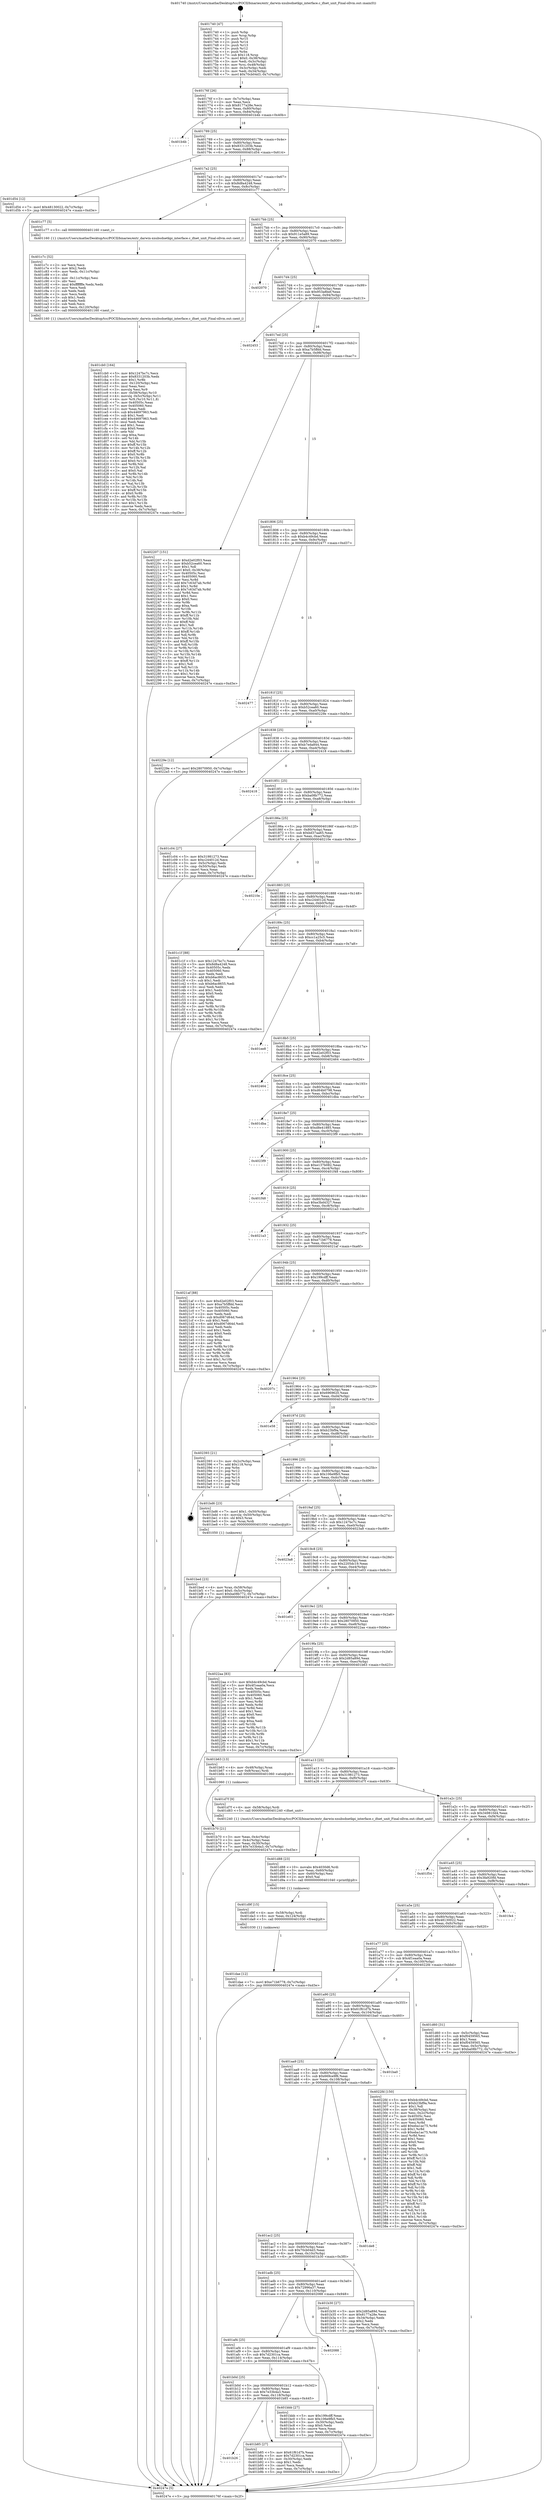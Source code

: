 digraph "0x401740" {
  label = "0x401740 (/mnt/c/Users/mathe/Desktop/tcc/POCII/binaries/extr_darwin-xnubsdnetkpi_interface.c_ifnet_unit_Final-ollvm.out::main(0))"
  labelloc = "t"
  node[shape=record]

  Entry [label="",width=0.3,height=0.3,shape=circle,fillcolor=black,style=filled]
  "0x40176f" [label="{
     0x40176f [26]\l
     | [instrs]\l
     &nbsp;&nbsp;0x40176f \<+3\>: mov -0x7c(%rbp),%eax\l
     &nbsp;&nbsp;0x401772 \<+2\>: mov %eax,%ecx\l
     &nbsp;&nbsp;0x401774 \<+6\>: sub $0x8177a28e,%ecx\l
     &nbsp;&nbsp;0x40177a \<+3\>: mov %eax,-0x80(%rbp)\l
     &nbsp;&nbsp;0x40177d \<+6\>: mov %ecx,-0x84(%rbp)\l
     &nbsp;&nbsp;0x401783 \<+6\>: je 0000000000401b4b \<main+0x40b\>\l
  }"]
  "0x401b4b" [label="{
     0x401b4b\l
  }", style=dashed]
  "0x401789" [label="{
     0x401789 [25]\l
     | [instrs]\l
     &nbsp;&nbsp;0x401789 \<+5\>: jmp 000000000040178e \<main+0x4e\>\l
     &nbsp;&nbsp;0x40178e \<+3\>: mov -0x80(%rbp),%eax\l
     &nbsp;&nbsp;0x401791 \<+5\>: sub $0x8331203b,%eax\l
     &nbsp;&nbsp;0x401796 \<+6\>: mov %eax,-0x88(%rbp)\l
     &nbsp;&nbsp;0x40179c \<+6\>: je 0000000000401d54 \<main+0x614\>\l
  }"]
  Exit [label="",width=0.3,height=0.3,shape=circle,fillcolor=black,style=filled,peripheries=2]
  "0x401d54" [label="{
     0x401d54 [12]\l
     | [instrs]\l
     &nbsp;&nbsp;0x401d54 \<+7\>: movl $0x48130022,-0x7c(%rbp)\l
     &nbsp;&nbsp;0x401d5b \<+5\>: jmp 000000000040247e \<main+0xd3e\>\l
  }"]
  "0x4017a2" [label="{
     0x4017a2 [25]\l
     | [instrs]\l
     &nbsp;&nbsp;0x4017a2 \<+5\>: jmp 00000000004017a7 \<main+0x67\>\l
     &nbsp;&nbsp;0x4017a7 \<+3\>: mov -0x80(%rbp),%eax\l
     &nbsp;&nbsp;0x4017aa \<+5\>: sub $0x8d8a4248,%eax\l
     &nbsp;&nbsp;0x4017af \<+6\>: mov %eax,-0x8c(%rbp)\l
     &nbsp;&nbsp;0x4017b5 \<+6\>: je 0000000000401c77 \<main+0x537\>\l
  }"]
  "0x401dae" [label="{
     0x401dae [12]\l
     | [instrs]\l
     &nbsp;&nbsp;0x401dae \<+7\>: movl $0xe71b6778,-0x7c(%rbp)\l
     &nbsp;&nbsp;0x401db5 \<+5\>: jmp 000000000040247e \<main+0xd3e\>\l
  }"]
  "0x401c77" [label="{
     0x401c77 [5]\l
     | [instrs]\l
     &nbsp;&nbsp;0x401c77 \<+5\>: call 0000000000401160 \<next_i\>\l
     | [calls]\l
     &nbsp;&nbsp;0x401160 \{1\} (/mnt/c/Users/mathe/Desktop/tcc/POCII/binaries/extr_darwin-xnubsdnetkpi_interface.c_ifnet_unit_Final-ollvm.out::next_i)\l
  }"]
  "0x4017bb" [label="{
     0x4017bb [25]\l
     | [instrs]\l
     &nbsp;&nbsp;0x4017bb \<+5\>: jmp 00000000004017c0 \<main+0x80\>\l
     &nbsp;&nbsp;0x4017c0 \<+3\>: mov -0x80(%rbp),%eax\l
     &nbsp;&nbsp;0x4017c3 \<+5\>: sub $0x911e5a89,%eax\l
     &nbsp;&nbsp;0x4017c8 \<+6\>: mov %eax,-0x90(%rbp)\l
     &nbsp;&nbsp;0x4017ce \<+6\>: je 0000000000402070 \<main+0x930\>\l
  }"]
  "0x401d9f" [label="{
     0x401d9f [15]\l
     | [instrs]\l
     &nbsp;&nbsp;0x401d9f \<+4\>: mov -0x58(%rbp),%rdi\l
     &nbsp;&nbsp;0x401da3 \<+6\>: mov %eax,-0x124(%rbp)\l
     &nbsp;&nbsp;0x401da9 \<+5\>: call 0000000000401030 \<free@plt\>\l
     | [calls]\l
     &nbsp;&nbsp;0x401030 \{1\} (unknown)\l
  }"]
  "0x402070" [label="{
     0x402070\l
  }", style=dashed]
  "0x4017d4" [label="{
     0x4017d4 [25]\l
     | [instrs]\l
     &nbsp;&nbsp;0x4017d4 \<+5\>: jmp 00000000004017d9 \<main+0x99\>\l
     &nbsp;&nbsp;0x4017d9 \<+3\>: mov -0x80(%rbp),%eax\l
     &nbsp;&nbsp;0x4017dc \<+5\>: sub $0x953a8bef,%eax\l
     &nbsp;&nbsp;0x4017e1 \<+6\>: mov %eax,-0x94(%rbp)\l
     &nbsp;&nbsp;0x4017e7 \<+6\>: je 0000000000402453 \<main+0xd13\>\l
  }"]
  "0x401d88" [label="{
     0x401d88 [23]\l
     | [instrs]\l
     &nbsp;&nbsp;0x401d88 \<+10\>: movabs $0x4030d6,%rdi\l
     &nbsp;&nbsp;0x401d92 \<+3\>: mov %eax,-0x60(%rbp)\l
     &nbsp;&nbsp;0x401d95 \<+3\>: mov -0x60(%rbp),%esi\l
     &nbsp;&nbsp;0x401d98 \<+2\>: mov $0x0,%al\l
     &nbsp;&nbsp;0x401d9a \<+5\>: call 0000000000401040 \<printf@plt\>\l
     | [calls]\l
     &nbsp;&nbsp;0x401040 \{1\} (unknown)\l
  }"]
  "0x402453" [label="{
     0x402453\l
  }", style=dashed]
  "0x4017ed" [label="{
     0x4017ed [25]\l
     | [instrs]\l
     &nbsp;&nbsp;0x4017ed \<+5\>: jmp 00000000004017f2 \<main+0xb2\>\l
     &nbsp;&nbsp;0x4017f2 \<+3\>: mov -0x80(%rbp),%eax\l
     &nbsp;&nbsp;0x4017f5 \<+5\>: sub $0xa7b5ffdd,%eax\l
     &nbsp;&nbsp;0x4017fa \<+6\>: mov %eax,-0x98(%rbp)\l
     &nbsp;&nbsp;0x401800 \<+6\>: je 0000000000402207 \<main+0xac7\>\l
  }"]
  "0x401cb0" [label="{
     0x401cb0 [164]\l
     | [instrs]\l
     &nbsp;&nbsp;0x401cb0 \<+5\>: mov $0x1247bc7c,%ecx\l
     &nbsp;&nbsp;0x401cb5 \<+5\>: mov $0x8331203b,%edx\l
     &nbsp;&nbsp;0x401cba \<+3\>: mov $0x1,%r8b\l
     &nbsp;&nbsp;0x401cbd \<+6\>: mov -0x120(%rbp),%esi\l
     &nbsp;&nbsp;0x401cc3 \<+3\>: imul %eax,%esi\l
     &nbsp;&nbsp;0x401cc6 \<+3\>: movslq %esi,%r9\l
     &nbsp;&nbsp;0x401cc9 \<+4\>: mov -0x58(%rbp),%r10\l
     &nbsp;&nbsp;0x401ccd \<+4\>: movslq -0x5c(%rbp),%r11\l
     &nbsp;&nbsp;0x401cd1 \<+4\>: mov %r9,(%r10,%r11,8)\l
     &nbsp;&nbsp;0x401cd5 \<+7\>: mov 0x40505c,%eax\l
     &nbsp;&nbsp;0x401cdc \<+7\>: mov 0x405060,%esi\l
     &nbsp;&nbsp;0x401ce3 \<+2\>: mov %eax,%edi\l
     &nbsp;&nbsp;0x401ce5 \<+6\>: sub $0x44697963,%edi\l
     &nbsp;&nbsp;0x401ceb \<+3\>: sub $0x1,%edi\l
     &nbsp;&nbsp;0x401cee \<+6\>: add $0x44697963,%edi\l
     &nbsp;&nbsp;0x401cf4 \<+3\>: imul %edi,%eax\l
     &nbsp;&nbsp;0x401cf7 \<+3\>: and $0x1,%eax\l
     &nbsp;&nbsp;0x401cfa \<+3\>: cmp $0x0,%eax\l
     &nbsp;&nbsp;0x401cfd \<+3\>: sete %bl\l
     &nbsp;&nbsp;0x401d00 \<+3\>: cmp $0xa,%esi\l
     &nbsp;&nbsp;0x401d03 \<+4\>: setl %r14b\l
     &nbsp;&nbsp;0x401d07 \<+3\>: mov %bl,%r15b\l
     &nbsp;&nbsp;0x401d0a \<+4\>: xor $0xff,%r15b\l
     &nbsp;&nbsp;0x401d0e \<+3\>: mov %r14b,%r12b\l
     &nbsp;&nbsp;0x401d11 \<+4\>: xor $0xff,%r12b\l
     &nbsp;&nbsp;0x401d15 \<+4\>: xor $0x0,%r8b\l
     &nbsp;&nbsp;0x401d19 \<+3\>: mov %r15b,%r13b\l
     &nbsp;&nbsp;0x401d1c \<+4\>: and $0x0,%r13b\l
     &nbsp;&nbsp;0x401d20 \<+3\>: and %r8b,%bl\l
     &nbsp;&nbsp;0x401d23 \<+3\>: mov %r12b,%al\l
     &nbsp;&nbsp;0x401d26 \<+2\>: and $0x0,%al\l
     &nbsp;&nbsp;0x401d28 \<+3\>: and %r8b,%r14b\l
     &nbsp;&nbsp;0x401d2b \<+3\>: or %bl,%r13b\l
     &nbsp;&nbsp;0x401d2e \<+3\>: or %r14b,%al\l
     &nbsp;&nbsp;0x401d31 \<+3\>: xor %al,%r13b\l
     &nbsp;&nbsp;0x401d34 \<+3\>: or %r12b,%r15b\l
     &nbsp;&nbsp;0x401d37 \<+4\>: xor $0xff,%r15b\l
     &nbsp;&nbsp;0x401d3b \<+4\>: or $0x0,%r8b\l
     &nbsp;&nbsp;0x401d3f \<+3\>: and %r8b,%r15b\l
     &nbsp;&nbsp;0x401d42 \<+3\>: or %r15b,%r13b\l
     &nbsp;&nbsp;0x401d45 \<+4\>: test $0x1,%r13b\l
     &nbsp;&nbsp;0x401d49 \<+3\>: cmovne %edx,%ecx\l
     &nbsp;&nbsp;0x401d4c \<+3\>: mov %ecx,-0x7c(%rbp)\l
     &nbsp;&nbsp;0x401d4f \<+5\>: jmp 000000000040247e \<main+0xd3e\>\l
  }"]
  "0x402207" [label="{
     0x402207 [151]\l
     | [instrs]\l
     &nbsp;&nbsp;0x402207 \<+5\>: mov $0xd2e02f03,%eax\l
     &nbsp;&nbsp;0x40220c \<+5\>: mov $0xb52cea60,%ecx\l
     &nbsp;&nbsp;0x402211 \<+2\>: mov $0x1,%dl\l
     &nbsp;&nbsp;0x402213 \<+7\>: movl $0x0,-0x38(%rbp)\l
     &nbsp;&nbsp;0x40221a \<+7\>: mov 0x40505c,%esi\l
     &nbsp;&nbsp;0x402221 \<+7\>: mov 0x405060,%edi\l
     &nbsp;&nbsp;0x402228 \<+3\>: mov %esi,%r8d\l
     &nbsp;&nbsp;0x40222b \<+7\>: add $0x7c63d7ab,%r8d\l
     &nbsp;&nbsp;0x402232 \<+4\>: sub $0x1,%r8d\l
     &nbsp;&nbsp;0x402236 \<+7\>: sub $0x7c63d7ab,%r8d\l
     &nbsp;&nbsp;0x40223d \<+4\>: imul %r8d,%esi\l
     &nbsp;&nbsp;0x402241 \<+3\>: and $0x1,%esi\l
     &nbsp;&nbsp;0x402244 \<+3\>: cmp $0x0,%esi\l
     &nbsp;&nbsp;0x402247 \<+4\>: sete %r9b\l
     &nbsp;&nbsp;0x40224b \<+3\>: cmp $0xa,%edi\l
     &nbsp;&nbsp;0x40224e \<+4\>: setl %r10b\l
     &nbsp;&nbsp;0x402252 \<+3\>: mov %r9b,%r11b\l
     &nbsp;&nbsp;0x402255 \<+4\>: xor $0xff,%r11b\l
     &nbsp;&nbsp;0x402259 \<+3\>: mov %r10b,%bl\l
     &nbsp;&nbsp;0x40225c \<+3\>: xor $0xff,%bl\l
     &nbsp;&nbsp;0x40225f \<+3\>: xor $0x1,%dl\l
     &nbsp;&nbsp;0x402262 \<+3\>: mov %r11b,%r14b\l
     &nbsp;&nbsp;0x402265 \<+4\>: and $0xff,%r14b\l
     &nbsp;&nbsp;0x402269 \<+3\>: and %dl,%r9b\l
     &nbsp;&nbsp;0x40226c \<+3\>: mov %bl,%r15b\l
     &nbsp;&nbsp;0x40226f \<+4\>: and $0xff,%r15b\l
     &nbsp;&nbsp;0x402273 \<+3\>: and %dl,%r10b\l
     &nbsp;&nbsp;0x402276 \<+3\>: or %r9b,%r14b\l
     &nbsp;&nbsp;0x402279 \<+3\>: or %r10b,%r15b\l
     &nbsp;&nbsp;0x40227c \<+3\>: xor %r15b,%r14b\l
     &nbsp;&nbsp;0x40227f \<+3\>: or %bl,%r11b\l
     &nbsp;&nbsp;0x402282 \<+4\>: xor $0xff,%r11b\l
     &nbsp;&nbsp;0x402286 \<+3\>: or $0x1,%dl\l
     &nbsp;&nbsp;0x402289 \<+3\>: and %dl,%r11b\l
     &nbsp;&nbsp;0x40228c \<+3\>: or %r11b,%r14b\l
     &nbsp;&nbsp;0x40228f \<+4\>: test $0x1,%r14b\l
     &nbsp;&nbsp;0x402293 \<+3\>: cmovne %ecx,%eax\l
     &nbsp;&nbsp;0x402296 \<+3\>: mov %eax,-0x7c(%rbp)\l
     &nbsp;&nbsp;0x402299 \<+5\>: jmp 000000000040247e \<main+0xd3e\>\l
  }"]
  "0x401806" [label="{
     0x401806 [25]\l
     | [instrs]\l
     &nbsp;&nbsp;0x401806 \<+5\>: jmp 000000000040180b \<main+0xcb\>\l
     &nbsp;&nbsp;0x40180b \<+3\>: mov -0x80(%rbp),%eax\l
     &nbsp;&nbsp;0x40180e \<+5\>: sub $0xb4c49cbd,%eax\l
     &nbsp;&nbsp;0x401813 \<+6\>: mov %eax,-0x9c(%rbp)\l
     &nbsp;&nbsp;0x401819 \<+6\>: je 0000000000402477 \<main+0xd37\>\l
  }"]
  "0x401c7c" [label="{
     0x401c7c [52]\l
     | [instrs]\l
     &nbsp;&nbsp;0x401c7c \<+2\>: xor %ecx,%ecx\l
     &nbsp;&nbsp;0x401c7e \<+5\>: mov $0x2,%edx\l
     &nbsp;&nbsp;0x401c83 \<+6\>: mov %edx,-0x11c(%rbp)\l
     &nbsp;&nbsp;0x401c89 \<+1\>: cltd\l
     &nbsp;&nbsp;0x401c8a \<+6\>: mov -0x11c(%rbp),%esi\l
     &nbsp;&nbsp;0x401c90 \<+2\>: idiv %esi\l
     &nbsp;&nbsp;0x401c92 \<+6\>: imul $0xfffffffe,%edx,%edx\l
     &nbsp;&nbsp;0x401c98 \<+2\>: mov %ecx,%edi\l
     &nbsp;&nbsp;0x401c9a \<+2\>: sub %edx,%edi\l
     &nbsp;&nbsp;0x401c9c \<+2\>: mov %ecx,%edx\l
     &nbsp;&nbsp;0x401c9e \<+3\>: sub $0x1,%edx\l
     &nbsp;&nbsp;0x401ca1 \<+2\>: add %edx,%edi\l
     &nbsp;&nbsp;0x401ca3 \<+2\>: sub %edi,%ecx\l
     &nbsp;&nbsp;0x401ca5 \<+6\>: mov %ecx,-0x120(%rbp)\l
     &nbsp;&nbsp;0x401cab \<+5\>: call 0000000000401160 \<next_i\>\l
     | [calls]\l
     &nbsp;&nbsp;0x401160 \{1\} (/mnt/c/Users/mathe/Desktop/tcc/POCII/binaries/extr_darwin-xnubsdnetkpi_interface.c_ifnet_unit_Final-ollvm.out::next_i)\l
  }"]
  "0x402477" [label="{
     0x402477\l
  }", style=dashed]
  "0x40181f" [label="{
     0x40181f [25]\l
     | [instrs]\l
     &nbsp;&nbsp;0x40181f \<+5\>: jmp 0000000000401824 \<main+0xe4\>\l
     &nbsp;&nbsp;0x401824 \<+3\>: mov -0x80(%rbp),%eax\l
     &nbsp;&nbsp;0x401827 \<+5\>: sub $0xb52cea60,%eax\l
     &nbsp;&nbsp;0x40182c \<+6\>: mov %eax,-0xa0(%rbp)\l
     &nbsp;&nbsp;0x401832 \<+6\>: je 000000000040229e \<main+0xb5e\>\l
  }"]
  "0x401bed" [label="{
     0x401bed [23]\l
     | [instrs]\l
     &nbsp;&nbsp;0x401bed \<+4\>: mov %rax,-0x58(%rbp)\l
     &nbsp;&nbsp;0x401bf1 \<+7\>: movl $0x0,-0x5c(%rbp)\l
     &nbsp;&nbsp;0x401bf8 \<+7\>: movl $0xba08b772,-0x7c(%rbp)\l
     &nbsp;&nbsp;0x401bff \<+5\>: jmp 000000000040247e \<main+0xd3e\>\l
  }"]
  "0x40229e" [label="{
     0x40229e [12]\l
     | [instrs]\l
     &nbsp;&nbsp;0x40229e \<+7\>: movl $0x28070950,-0x7c(%rbp)\l
     &nbsp;&nbsp;0x4022a5 \<+5\>: jmp 000000000040247e \<main+0xd3e\>\l
  }"]
  "0x401838" [label="{
     0x401838 [25]\l
     | [instrs]\l
     &nbsp;&nbsp;0x401838 \<+5\>: jmp 000000000040183d \<main+0xfd\>\l
     &nbsp;&nbsp;0x40183d \<+3\>: mov -0x80(%rbp),%eax\l
     &nbsp;&nbsp;0x401840 \<+5\>: sub $0xb7eda844,%eax\l
     &nbsp;&nbsp;0x401845 \<+6\>: mov %eax,-0xa4(%rbp)\l
     &nbsp;&nbsp;0x40184b \<+6\>: je 0000000000402418 \<main+0xcd8\>\l
  }"]
  "0x401b26" [label="{
     0x401b26\l
  }", style=dashed]
  "0x402418" [label="{
     0x402418\l
  }", style=dashed]
  "0x401851" [label="{
     0x401851 [25]\l
     | [instrs]\l
     &nbsp;&nbsp;0x401851 \<+5\>: jmp 0000000000401856 \<main+0x116\>\l
     &nbsp;&nbsp;0x401856 \<+3\>: mov -0x80(%rbp),%eax\l
     &nbsp;&nbsp;0x401859 \<+5\>: sub $0xba08b772,%eax\l
     &nbsp;&nbsp;0x40185e \<+6\>: mov %eax,-0xa8(%rbp)\l
     &nbsp;&nbsp;0x401864 \<+6\>: je 0000000000401c04 \<main+0x4c4\>\l
  }"]
  "0x401b85" [label="{
     0x401b85 [27]\l
     | [instrs]\l
     &nbsp;&nbsp;0x401b85 \<+5\>: mov $0x61f61d7b,%eax\l
     &nbsp;&nbsp;0x401b8a \<+5\>: mov $0x7d2301ca,%ecx\l
     &nbsp;&nbsp;0x401b8f \<+3\>: mov -0x30(%rbp),%edx\l
     &nbsp;&nbsp;0x401b92 \<+3\>: cmp $0x1,%edx\l
     &nbsp;&nbsp;0x401b95 \<+3\>: cmovl %ecx,%eax\l
     &nbsp;&nbsp;0x401b98 \<+3\>: mov %eax,-0x7c(%rbp)\l
     &nbsp;&nbsp;0x401b9b \<+5\>: jmp 000000000040247e \<main+0xd3e\>\l
  }"]
  "0x401c04" [label="{
     0x401c04 [27]\l
     | [instrs]\l
     &nbsp;&nbsp;0x401c04 \<+5\>: mov $0x31981273,%eax\l
     &nbsp;&nbsp;0x401c09 \<+5\>: mov $0xc244012d,%ecx\l
     &nbsp;&nbsp;0x401c0e \<+3\>: mov -0x5c(%rbp),%edx\l
     &nbsp;&nbsp;0x401c11 \<+3\>: cmp -0x50(%rbp),%edx\l
     &nbsp;&nbsp;0x401c14 \<+3\>: cmovl %ecx,%eax\l
     &nbsp;&nbsp;0x401c17 \<+3\>: mov %eax,-0x7c(%rbp)\l
     &nbsp;&nbsp;0x401c1a \<+5\>: jmp 000000000040247e \<main+0xd3e\>\l
  }"]
  "0x40186a" [label="{
     0x40186a [25]\l
     | [instrs]\l
     &nbsp;&nbsp;0x40186a \<+5\>: jmp 000000000040186f \<main+0x12f\>\l
     &nbsp;&nbsp;0x40186f \<+3\>: mov -0x80(%rbp),%eax\l
     &nbsp;&nbsp;0x401872 \<+5\>: sub $0xbd37aa65,%eax\l
     &nbsp;&nbsp;0x401877 \<+6\>: mov %eax,-0xac(%rbp)\l
     &nbsp;&nbsp;0x40187d \<+6\>: je 000000000040210e \<main+0x9ce\>\l
  }"]
  "0x401b0d" [label="{
     0x401b0d [25]\l
     | [instrs]\l
     &nbsp;&nbsp;0x401b0d \<+5\>: jmp 0000000000401b12 \<main+0x3d2\>\l
     &nbsp;&nbsp;0x401b12 \<+3\>: mov -0x80(%rbp),%eax\l
     &nbsp;&nbsp;0x401b15 \<+5\>: sub $0x7e33b4a3,%eax\l
     &nbsp;&nbsp;0x401b1a \<+6\>: mov %eax,-0x118(%rbp)\l
     &nbsp;&nbsp;0x401b20 \<+6\>: je 0000000000401b85 \<main+0x445\>\l
  }"]
  "0x40210e" [label="{
     0x40210e\l
  }", style=dashed]
  "0x401883" [label="{
     0x401883 [25]\l
     | [instrs]\l
     &nbsp;&nbsp;0x401883 \<+5\>: jmp 0000000000401888 \<main+0x148\>\l
     &nbsp;&nbsp;0x401888 \<+3\>: mov -0x80(%rbp),%eax\l
     &nbsp;&nbsp;0x40188b \<+5\>: sub $0xc244012d,%eax\l
     &nbsp;&nbsp;0x401890 \<+6\>: mov %eax,-0xb0(%rbp)\l
     &nbsp;&nbsp;0x401896 \<+6\>: je 0000000000401c1f \<main+0x4df\>\l
  }"]
  "0x401bbb" [label="{
     0x401bbb [27]\l
     | [instrs]\l
     &nbsp;&nbsp;0x401bbb \<+5\>: mov $0x199cdff,%eax\l
     &nbsp;&nbsp;0x401bc0 \<+5\>: mov $0x106e9fb5,%ecx\l
     &nbsp;&nbsp;0x401bc5 \<+3\>: mov -0x30(%rbp),%edx\l
     &nbsp;&nbsp;0x401bc8 \<+3\>: cmp $0x0,%edx\l
     &nbsp;&nbsp;0x401bcb \<+3\>: cmove %ecx,%eax\l
     &nbsp;&nbsp;0x401bce \<+3\>: mov %eax,-0x7c(%rbp)\l
     &nbsp;&nbsp;0x401bd1 \<+5\>: jmp 000000000040247e \<main+0xd3e\>\l
  }"]
  "0x401c1f" [label="{
     0x401c1f [88]\l
     | [instrs]\l
     &nbsp;&nbsp;0x401c1f \<+5\>: mov $0x1247bc7c,%eax\l
     &nbsp;&nbsp;0x401c24 \<+5\>: mov $0x8d8a4248,%ecx\l
     &nbsp;&nbsp;0x401c29 \<+7\>: mov 0x40505c,%edx\l
     &nbsp;&nbsp;0x401c30 \<+7\>: mov 0x405060,%esi\l
     &nbsp;&nbsp;0x401c37 \<+2\>: mov %edx,%edi\l
     &nbsp;&nbsp;0x401c39 \<+6\>: add $0xb6ac8655,%edi\l
     &nbsp;&nbsp;0x401c3f \<+3\>: sub $0x1,%edi\l
     &nbsp;&nbsp;0x401c42 \<+6\>: sub $0xb6ac8655,%edi\l
     &nbsp;&nbsp;0x401c48 \<+3\>: imul %edi,%edx\l
     &nbsp;&nbsp;0x401c4b \<+3\>: and $0x1,%edx\l
     &nbsp;&nbsp;0x401c4e \<+3\>: cmp $0x0,%edx\l
     &nbsp;&nbsp;0x401c51 \<+4\>: sete %r8b\l
     &nbsp;&nbsp;0x401c55 \<+3\>: cmp $0xa,%esi\l
     &nbsp;&nbsp;0x401c58 \<+4\>: setl %r9b\l
     &nbsp;&nbsp;0x401c5c \<+3\>: mov %r8b,%r10b\l
     &nbsp;&nbsp;0x401c5f \<+3\>: and %r9b,%r10b\l
     &nbsp;&nbsp;0x401c62 \<+3\>: xor %r9b,%r8b\l
     &nbsp;&nbsp;0x401c65 \<+3\>: or %r8b,%r10b\l
     &nbsp;&nbsp;0x401c68 \<+4\>: test $0x1,%r10b\l
     &nbsp;&nbsp;0x401c6c \<+3\>: cmovne %ecx,%eax\l
     &nbsp;&nbsp;0x401c6f \<+3\>: mov %eax,-0x7c(%rbp)\l
     &nbsp;&nbsp;0x401c72 \<+5\>: jmp 000000000040247e \<main+0xd3e\>\l
  }"]
  "0x40189c" [label="{
     0x40189c [25]\l
     | [instrs]\l
     &nbsp;&nbsp;0x40189c \<+5\>: jmp 00000000004018a1 \<main+0x161\>\l
     &nbsp;&nbsp;0x4018a1 \<+3\>: mov -0x80(%rbp),%eax\l
     &nbsp;&nbsp;0x4018a4 \<+5\>: sub $0xcc1a25c5,%eax\l
     &nbsp;&nbsp;0x4018a9 \<+6\>: mov %eax,-0xb4(%rbp)\l
     &nbsp;&nbsp;0x4018af \<+6\>: je 0000000000401ee8 \<main+0x7a8\>\l
  }"]
  "0x401af4" [label="{
     0x401af4 [25]\l
     | [instrs]\l
     &nbsp;&nbsp;0x401af4 \<+5\>: jmp 0000000000401af9 \<main+0x3b9\>\l
     &nbsp;&nbsp;0x401af9 \<+3\>: mov -0x80(%rbp),%eax\l
     &nbsp;&nbsp;0x401afc \<+5\>: sub $0x7d2301ca,%eax\l
     &nbsp;&nbsp;0x401b01 \<+6\>: mov %eax,-0x114(%rbp)\l
     &nbsp;&nbsp;0x401b07 \<+6\>: je 0000000000401bbb \<main+0x47b\>\l
  }"]
  "0x401ee8" [label="{
     0x401ee8\l
  }", style=dashed]
  "0x4018b5" [label="{
     0x4018b5 [25]\l
     | [instrs]\l
     &nbsp;&nbsp;0x4018b5 \<+5\>: jmp 00000000004018ba \<main+0x17a\>\l
     &nbsp;&nbsp;0x4018ba \<+3\>: mov -0x80(%rbp),%eax\l
     &nbsp;&nbsp;0x4018bd \<+5\>: sub $0xd2e02f03,%eax\l
     &nbsp;&nbsp;0x4018c2 \<+6\>: mov %eax,-0xb8(%rbp)\l
     &nbsp;&nbsp;0x4018c8 \<+6\>: je 0000000000402464 \<main+0xd24\>\l
  }"]
  "0x402088" [label="{
     0x402088\l
  }", style=dashed]
  "0x402464" [label="{
     0x402464\l
  }", style=dashed]
  "0x4018ce" [label="{
     0x4018ce [25]\l
     | [instrs]\l
     &nbsp;&nbsp;0x4018ce \<+5\>: jmp 00000000004018d3 \<main+0x193\>\l
     &nbsp;&nbsp;0x4018d3 \<+3\>: mov -0x80(%rbp),%eax\l
     &nbsp;&nbsp;0x4018d6 \<+5\>: sub $0xd64b0798,%eax\l
     &nbsp;&nbsp;0x4018db \<+6\>: mov %eax,-0xbc(%rbp)\l
     &nbsp;&nbsp;0x4018e1 \<+6\>: je 0000000000401dba \<main+0x67a\>\l
  }"]
  "0x401b70" [label="{
     0x401b70 [21]\l
     | [instrs]\l
     &nbsp;&nbsp;0x401b70 \<+3\>: mov %eax,-0x4c(%rbp)\l
     &nbsp;&nbsp;0x401b73 \<+3\>: mov -0x4c(%rbp),%eax\l
     &nbsp;&nbsp;0x401b76 \<+3\>: mov %eax,-0x30(%rbp)\l
     &nbsp;&nbsp;0x401b79 \<+7\>: movl $0x7e33b4a3,-0x7c(%rbp)\l
     &nbsp;&nbsp;0x401b80 \<+5\>: jmp 000000000040247e \<main+0xd3e\>\l
  }"]
  "0x401dba" [label="{
     0x401dba\l
  }", style=dashed]
  "0x4018e7" [label="{
     0x4018e7 [25]\l
     | [instrs]\l
     &nbsp;&nbsp;0x4018e7 \<+5\>: jmp 00000000004018ec \<main+0x1ac\>\l
     &nbsp;&nbsp;0x4018ec \<+3\>: mov -0x80(%rbp),%eax\l
     &nbsp;&nbsp;0x4018ef \<+5\>: sub $0xd8e41885,%eax\l
     &nbsp;&nbsp;0x4018f4 \<+6\>: mov %eax,-0xc0(%rbp)\l
     &nbsp;&nbsp;0x4018fa \<+6\>: je 00000000004023f9 \<main+0xcb9\>\l
  }"]
  "0x401740" [label="{
     0x401740 [47]\l
     | [instrs]\l
     &nbsp;&nbsp;0x401740 \<+1\>: push %rbp\l
     &nbsp;&nbsp;0x401741 \<+3\>: mov %rsp,%rbp\l
     &nbsp;&nbsp;0x401744 \<+2\>: push %r15\l
     &nbsp;&nbsp;0x401746 \<+2\>: push %r14\l
     &nbsp;&nbsp;0x401748 \<+2\>: push %r13\l
     &nbsp;&nbsp;0x40174a \<+2\>: push %r12\l
     &nbsp;&nbsp;0x40174c \<+1\>: push %rbx\l
     &nbsp;&nbsp;0x40174d \<+7\>: sub $0x118,%rsp\l
     &nbsp;&nbsp;0x401754 \<+7\>: movl $0x0,-0x38(%rbp)\l
     &nbsp;&nbsp;0x40175b \<+3\>: mov %edi,-0x3c(%rbp)\l
     &nbsp;&nbsp;0x40175e \<+4\>: mov %rsi,-0x48(%rbp)\l
     &nbsp;&nbsp;0x401762 \<+3\>: mov -0x3c(%rbp),%edi\l
     &nbsp;&nbsp;0x401765 \<+3\>: mov %edi,-0x34(%rbp)\l
     &nbsp;&nbsp;0x401768 \<+7\>: movl $0x70cb04d3,-0x7c(%rbp)\l
  }"]
  "0x4023f9" [label="{
     0x4023f9\l
  }", style=dashed]
  "0x401900" [label="{
     0x401900 [25]\l
     | [instrs]\l
     &nbsp;&nbsp;0x401900 \<+5\>: jmp 0000000000401905 \<main+0x1c5\>\l
     &nbsp;&nbsp;0x401905 \<+3\>: mov -0x80(%rbp),%eax\l
     &nbsp;&nbsp;0x401908 \<+5\>: sub $0xe137b082,%eax\l
     &nbsp;&nbsp;0x40190d \<+6\>: mov %eax,-0xc4(%rbp)\l
     &nbsp;&nbsp;0x401913 \<+6\>: je 0000000000401f48 \<main+0x808\>\l
  }"]
  "0x40247e" [label="{
     0x40247e [5]\l
     | [instrs]\l
     &nbsp;&nbsp;0x40247e \<+5\>: jmp 000000000040176f \<main+0x2f\>\l
  }"]
  "0x401f48" [label="{
     0x401f48\l
  }", style=dashed]
  "0x401919" [label="{
     0x401919 [25]\l
     | [instrs]\l
     &nbsp;&nbsp;0x401919 \<+5\>: jmp 000000000040191e \<main+0x1de\>\l
     &nbsp;&nbsp;0x40191e \<+3\>: mov -0x80(%rbp),%eax\l
     &nbsp;&nbsp;0x401921 \<+5\>: sub $0xe3bd4327,%eax\l
     &nbsp;&nbsp;0x401926 \<+6\>: mov %eax,-0xc8(%rbp)\l
     &nbsp;&nbsp;0x40192c \<+6\>: je 00000000004021a3 \<main+0xa63\>\l
  }"]
  "0x401adb" [label="{
     0x401adb [25]\l
     | [instrs]\l
     &nbsp;&nbsp;0x401adb \<+5\>: jmp 0000000000401ae0 \<main+0x3a0\>\l
     &nbsp;&nbsp;0x401ae0 \<+3\>: mov -0x80(%rbp),%eax\l
     &nbsp;&nbsp;0x401ae3 \<+5\>: sub $0x72996a37,%eax\l
     &nbsp;&nbsp;0x401ae8 \<+6\>: mov %eax,-0x110(%rbp)\l
     &nbsp;&nbsp;0x401aee \<+6\>: je 0000000000402088 \<main+0x948\>\l
  }"]
  "0x4021a3" [label="{
     0x4021a3\l
  }", style=dashed]
  "0x401932" [label="{
     0x401932 [25]\l
     | [instrs]\l
     &nbsp;&nbsp;0x401932 \<+5\>: jmp 0000000000401937 \<main+0x1f7\>\l
     &nbsp;&nbsp;0x401937 \<+3\>: mov -0x80(%rbp),%eax\l
     &nbsp;&nbsp;0x40193a \<+5\>: sub $0xe71b6778,%eax\l
     &nbsp;&nbsp;0x40193f \<+6\>: mov %eax,-0xcc(%rbp)\l
     &nbsp;&nbsp;0x401945 \<+6\>: je 00000000004021af \<main+0xa6f\>\l
  }"]
  "0x401b30" [label="{
     0x401b30 [27]\l
     | [instrs]\l
     &nbsp;&nbsp;0x401b30 \<+5\>: mov $0x2d85a89d,%eax\l
     &nbsp;&nbsp;0x401b35 \<+5\>: mov $0x8177a28e,%ecx\l
     &nbsp;&nbsp;0x401b3a \<+3\>: mov -0x34(%rbp),%edx\l
     &nbsp;&nbsp;0x401b3d \<+3\>: cmp $0x2,%edx\l
     &nbsp;&nbsp;0x401b40 \<+3\>: cmovne %ecx,%eax\l
     &nbsp;&nbsp;0x401b43 \<+3\>: mov %eax,-0x7c(%rbp)\l
     &nbsp;&nbsp;0x401b46 \<+5\>: jmp 000000000040247e \<main+0xd3e\>\l
  }"]
  "0x4021af" [label="{
     0x4021af [88]\l
     | [instrs]\l
     &nbsp;&nbsp;0x4021af \<+5\>: mov $0xd2e02f03,%eax\l
     &nbsp;&nbsp;0x4021b4 \<+5\>: mov $0xa7b5ffdd,%ecx\l
     &nbsp;&nbsp;0x4021b9 \<+7\>: mov 0x40505c,%edx\l
     &nbsp;&nbsp;0x4021c0 \<+7\>: mov 0x405060,%esi\l
     &nbsp;&nbsp;0x4021c7 \<+2\>: mov %edx,%edi\l
     &nbsp;&nbsp;0x4021c9 \<+6\>: sub $0xd067d64d,%edi\l
     &nbsp;&nbsp;0x4021cf \<+3\>: sub $0x1,%edi\l
     &nbsp;&nbsp;0x4021d2 \<+6\>: add $0xd067d64d,%edi\l
     &nbsp;&nbsp;0x4021d8 \<+3\>: imul %edi,%edx\l
     &nbsp;&nbsp;0x4021db \<+3\>: and $0x1,%edx\l
     &nbsp;&nbsp;0x4021de \<+3\>: cmp $0x0,%edx\l
     &nbsp;&nbsp;0x4021e1 \<+4\>: sete %r8b\l
     &nbsp;&nbsp;0x4021e5 \<+3\>: cmp $0xa,%esi\l
     &nbsp;&nbsp;0x4021e8 \<+4\>: setl %r9b\l
     &nbsp;&nbsp;0x4021ec \<+3\>: mov %r8b,%r10b\l
     &nbsp;&nbsp;0x4021ef \<+3\>: and %r9b,%r10b\l
     &nbsp;&nbsp;0x4021f2 \<+3\>: xor %r9b,%r8b\l
     &nbsp;&nbsp;0x4021f5 \<+3\>: or %r8b,%r10b\l
     &nbsp;&nbsp;0x4021f8 \<+4\>: test $0x1,%r10b\l
     &nbsp;&nbsp;0x4021fc \<+3\>: cmovne %ecx,%eax\l
     &nbsp;&nbsp;0x4021ff \<+3\>: mov %eax,-0x7c(%rbp)\l
     &nbsp;&nbsp;0x402202 \<+5\>: jmp 000000000040247e \<main+0xd3e\>\l
  }"]
  "0x40194b" [label="{
     0x40194b [25]\l
     | [instrs]\l
     &nbsp;&nbsp;0x40194b \<+5\>: jmp 0000000000401950 \<main+0x210\>\l
     &nbsp;&nbsp;0x401950 \<+3\>: mov -0x80(%rbp),%eax\l
     &nbsp;&nbsp;0x401953 \<+5\>: sub $0x199cdff,%eax\l
     &nbsp;&nbsp;0x401958 \<+6\>: mov %eax,-0xd0(%rbp)\l
     &nbsp;&nbsp;0x40195e \<+6\>: je 000000000040207c \<main+0x93c\>\l
  }"]
  "0x401ac2" [label="{
     0x401ac2 [25]\l
     | [instrs]\l
     &nbsp;&nbsp;0x401ac2 \<+5\>: jmp 0000000000401ac7 \<main+0x387\>\l
     &nbsp;&nbsp;0x401ac7 \<+3\>: mov -0x80(%rbp),%eax\l
     &nbsp;&nbsp;0x401aca \<+5\>: sub $0x70cb04d3,%eax\l
     &nbsp;&nbsp;0x401acf \<+6\>: mov %eax,-0x10c(%rbp)\l
     &nbsp;&nbsp;0x401ad5 \<+6\>: je 0000000000401b30 \<main+0x3f0\>\l
  }"]
  "0x40207c" [label="{
     0x40207c\l
  }", style=dashed]
  "0x401964" [label="{
     0x401964 [25]\l
     | [instrs]\l
     &nbsp;&nbsp;0x401964 \<+5\>: jmp 0000000000401969 \<main+0x229\>\l
     &nbsp;&nbsp;0x401969 \<+3\>: mov -0x80(%rbp),%eax\l
     &nbsp;&nbsp;0x40196c \<+5\>: sub $0x6969620,%eax\l
     &nbsp;&nbsp;0x401971 \<+6\>: mov %eax,-0xd4(%rbp)\l
     &nbsp;&nbsp;0x401977 \<+6\>: je 0000000000401e58 \<main+0x718\>\l
  }"]
  "0x401de8" [label="{
     0x401de8\l
  }", style=dashed]
  "0x401e58" [label="{
     0x401e58\l
  }", style=dashed]
  "0x40197d" [label="{
     0x40197d [25]\l
     | [instrs]\l
     &nbsp;&nbsp;0x40197d \<+5\>: jmp 0000000000401982 \<main+0x242\>\l
     &nbsp;&nbsp;0x401982 \<+3\>: mov -0x80(%rbp),%eax\l
     &nbsp;&nbsp;0x401985 \<+5\>: sub $0xb23bf9a,%eax\l
     &nbsp;&nbsp;0x40198a \<+6\>: mov %eax,-0xd8(%rbp)\l
     &nbsp;&nbsp;0x401990 \<+6\>: je 0000000000402393 \<main+0xc53\>\l
  }"]
  "0x401aa9" [label="{
     0x401aa9 [25]\l
     | [instrs]\l
     &nbsp;&nbsp;0x401aa9 \<+5\>: jmp 0000000000401aae \<main+0x36e\>\l
     &nbsp;&nbsp;0x401aae \<+3\>: mov -0x80(%rbp),%eax\l
     &nbsp;&nbsp;0x401ab1 \<+5\>: sub $0x669ce9f6,%eax\l
     &nbsp;&nbsp;0x401ab6 \<+6\>: mov %eax,-0x108(%rbp)\l
     &nbsp;&nbsp;0x401abc \<+6\>: je 0000000000401de8 \<main+0x6a8\>\l
  }"]
  "0x402393" [label="{
     0x402393 [21]\l
     | [instrs]\l
     &nbsp;&nbsp;0x402393 \<+3\>: mov -0x2c(%rbp),%eax\l
     &nbsp;&nbsp;0x402396 \<+7\>: add $0x118,%rsp\l
     &nbsp;&nbsp;0x40239d \<+1\>: pop %rbx\l
     &nbsp;&nbsp;0x40239e \<+2\>: pop %r12\l
     &nbsp;&nbsp;0x4023a0 \<+2\>: pop %r13\l
     &nbsp;&nbsp;0x4023a2 \<+2\>: pop %r14\l
     &nbsp;&nbsp;0x4023a4 \<+2\>: pop %r15\l
     &nbsp;&nbsp;0x4023a6 \<+1\>: pop %rbp\l
     &nbsp;&nbsp;0x4023a7 \<+1\>: ret\l
  }"]
  "0x401996" [label="{
     0x401996 [25]\l
     | [instrs]\l
     &nbsp;&nbsp;0x401996 \<+5\>: jmp 000000000040199b \<main+0x25b\>\l
     &nbsp;&nbsp;0x40199b \<+3\>: mov -0x80(%rbp),%eax\l
     &nbsp;&nbsp;0x40199e \<+5\>: sub $0x106e9fb5,%eax\l
     &nbsp;&nbsp;0x4019a3 \<+6\>: mov %eax,-0xdc(%rbp)\l
     &nbsp;&nbsp;0x4019a9 \<+6\>: je 0000000000401bd6 \<main+0x496\>\l
  }"]
  "0x401ba0" [label="{
     0x401ba0\l
  }", style=dashed]
  "0x401bd6" [label="{
     0x401bd6 [23]\l
     | [instrs]\l
     &nbsp;&nbsp;0x401bd6 \<+7\>: movl $0x1,-0x50(%rbp)\l
     &nbsp;&nbsp;0x401bdd \<+4\>: movslq -0x50(%rbp),%rax\l
     &nbsp;&nbsp;0x401be1 \<+4\>: shl $0x3,%rax\l
     &nbsp;&nbsp;0x401be5 \<+3\>: mov %rax,%rdi\l
     &nbsp;&nbsp;0x401be8 \<+5\>: call 0000000000401050 \<malloc@plt\>\l
     | [calls]\l
     &nbsp;&nbsp;0x401050 \{1\} (unknown)\l
  }"]
  "0x4019af" [label="{
     0x4019af [25]\l
     | [instrs]\l
     &nbsp;&nbsp;0x4019af \<+5\>: jmp 00000000004019b4 \<main+0x274\>\l
     &nbsp;&nbsp;0x4019b4 \<+3\>: mov -0x80(%rbp),%eax\l
     &nbsp;&nbsp;0x4019b7 \<+5\>: sub $0x1247bc7c,%eax\l
     &nbsp;&nbsp;0x4019bc \<+6\>: mov %eax,-0xe0(%rbp)\l
     &nbsp;&nbsp;0x4019c2 \<+6\>: je 00000000004023a8 \<main+0xc68\>\l
  }"]
  "0x401a90" [label="{
     0x401a90 [25]\l
     | [instrs]\l
     &nbsp;&nbsp;0x401a90 \<+5\>: jmp 0000000000401a95 \<main+0x355\>\l
     &nbsp;&nbsp;0x401a95 \<+3\>: mov -0x80(%rbp),%eax\l
     &nbsp;&nbsp;0x401a98 \<+5\>: sub $0x61f61d7b,%eax\l
     &nbsp;&nbsp;0x401a9d \<+6\>: mov %eax,-0x104(%rbp)\l
     &nbsp;&nbsp;0x401aa3 \<+6\>: je 0000000000401ba0 \<main+0x460\>\l
  }"]
  "0x4023a8" [label="{
     0x4023a8\l
  }", style=dashed]
  "0x4019c8" [label="{
     0x4019c8 [25]\l
     | [instrs]\l
     &nbsp;&nbsp;0x4019c8 \<+5\>: jmp 00000000004019cd \<main+0x28d\>\l
     &nbsp;&nbsp;0x4019cd \<+3\>: mov -0x80(%rbp),%eax\l
     &nbsp;&nbsp;0x4019d0 \<+5\>: sub $0x2205dc19,%eax\l
     &nbsp;&nbsp;0x4019d5 \<+6\>: mov %eax,-0xe4(%rbp)\l
     &nbsp;&nbsp;0x4019db \<+6\>: je 0000000000401e03 \<main+0x6c3\>\l
  }"]
  "0x4022fd" [label="{
     0x4022fd [150]\l
     | [instrs]\l
     &nbsp;&nbsp;0x4022fd \<+5\>: mov $0xb4c49cbd,%eax\l
     &nbsp;&nbsp;0x402302 \<+5\>: mov $0xb23bf9a,%ecx\l
     &nbsp;&nbsp;0x402307 \<+2\>: mov $0x1,%dl\l
     &nbsp;&nbsp;0x402309 \<+3\>: mov -0x38(%rbp),%esi\l
     &nbsp;&nbsp;0x40230c \<+3\>: mov %esi,-0x2c(%rbp)\l
     &nbsp;&nbsp;0x40230f \<+7\>: mov 0x40505c,%esi\l
     &nbsp;&nbsp;0x402316 \<+7\>: mov 0x405060,%edi\l
     &nbsp;&nbsp;0x40231d \<+3\>: mov %esi,%r8d\l
     &nbsp;&nbsp;0x402320 \<+7\>: add $0xeba1ac75,%r8d\l
     &nbsp;&nbsp;0x402327 \<+4\>: sub $0x1,%r8d\l
     &nbsp;&nbsp;0x40232b \<+7\>: sub $0xeba1ac75,%r8d\l
     &nbsp;&nbsp;0x402332 \<+4\>: imul %r8d,%esi\l
     &nbsp;&nbsp;0x402336 \<+3\>: and $0x1,%esi\l
     &nbsp;&nbsp;0x402339 \<+3\>: cmp $0x0,%esi\l
     &nbsp;&nbsp;0x40233c \<+4\>: sete %r9b\l
     &nbsp;&nbsp;0x402340 \<+3\>: cmp $0xa,%edi\l
     &nbsp;&nbsp;0x402343 \<+4\>: setl %r10b\l
     &nbsp;&nbsp;0x402347 \<+3\>: mov %r9b,%r11b\l
     &nbsp;&nbsp;0x40234a \<+4\>: xor $0xff,%r11b\l
     &nbsp;&nbsp;0x40234e \<+3\>: mov %r10b,%bl\l
     &nbsp;&nbsp;0x402351 \<+3\>: xor $0xff,%bl\l
     &nbsp;&nbsp;0x402354 \<+3\>: xor $0x1,%dl\l
     &nbsp;&nbsp;0x402357 \<+3\>: mov %r11b,%r14b\l
     &nbsp;&nbsp;0x40235a \<+4\>: and $0xff,%r14b\l
     &nbsp;&nbsp;0x40235e \<+3\>: and %dl,%r9b\l
     &nbsp;&nbsp;0x402361 \<+3\>: mov %bl,%r15b\l
     &nbsp;&nbsp;0x402364 \<+4\>: and $0xff,%r15b\l
     &nbsp;&nbsp;0x402368 \<+3\>: and %dl,%r10b\l
     &nbsp;&nbsp;0x40236b \<+3\>: or %r9b,%r14b\l
     &nbsp;&nbsp;0x40236e \<+3\>: or %r10b,%r15b\l
     &nbsp;&nbsp;0x402371 \<+3\>: xor %r15b,%r14b\l
     &nbsp;&nbsp;0x402374 \<+3\>: or %bl,%r11b\l
     &nbsp;&nbsp;0x402377 \<+4\>: xor $0xff,%r11b\l
     &nbsp;&nbsp;0x40237b \<+3\>: or $0x1,%dl\l
     &nbsp;&nbsp;0x40237e \<+3\>: and %dl,%r11b\l
     &nbsp;&nbsp;0x402381 \<+3\>: or %r11b,%r14b\l
     &nbsp;&nbsp;0x402384 \<+4\>: test $0x1,%r14b\l
     &nbsp;&nbsp;0x402388 \<+3\>: cmovne %ecx,%eax\l
     &nbsp;&nbsp;0x40238b \<+3\>: mov %eax,-0x7c(%rbp)\l
     &nbsp;&nbsp;0x40238e \<+5\>: jmp 000000000040247e \<main+0xd3e\>\l
  }"]
  "0x401e03" [label="{
     0x401e03\l
  }", style=dashed]
  "0x4019e1" [label="{
     0x4019e1 [25]\l
     | [instrs]\l
     &nbsp;&nbsp;0x4019e1 \<+5\>: jmp 00000000004019e6 \<main+0x2a6\>\l
     &nbsp;&nbsp;0x4019e6 \<+3\>: mov -0x80(%rbp),%eax\l
     &nbsp;&nbsp;0x4019e9 \<+5\>: sub $0x28070950,%eax\l
     &nbsp;&nbsp;0x4019ee \<+6\>: mov %eax,-0xe8(%rbp)\l
     &nbsp;&nbsp;0x4019f4 \<+6\>: je 00000000004022aa \<main+0xb6a\>\l
  }"]
  "0x401a77" [label="{
     0x401a77 [25]\l
     | [instrs]\l
     &nbsp;&nbsp;0x401a77 \<+5\>: jmp 0000000000401a7c \<main+0x33c\>\l
     &nbsp;&nbsp;0x401a7c \<+3\>: mov -0x80(%rbp),%eax\l
     &nbsp;&nbsp;0x401a7f \<+5\>: sub $0x4f1eaa0a,%eax\l
     &nbsp;&nbsp;0x401a84 \<+6\>: mov %eax,-0x100(%rbp)\l
     &nbsp;&nbsp;0x401a8a \<+6\>: je 00000000004022fd \<main+0xbbd\>\l
  }"]
  "0x4022aa" [label="{
     0x4022aa [83]\l
     | [instrs]\l
     &nbsp;&nbsp;0x4022aa \<+5\>: mov $0xb4c49cbd,%eax\l
     &nbsp;&nbsp;0x4022af \<+5\>: mov $0x4f1eaa0a,%ecx\l
     &nbsp;&nbsp;0x4022b4 \<+2\>: xor %edx,%edx\l
     &nbsp;&nbsp;0x4022b6 \<+7\>: mov 0x40505c,%esi\l
     &nbsp;&nbsp;0x4022bd \<+7\>: mov 0x405060,%edi\l
     &nbsp;&nbsp;0x4022c4 \<+3\>: sub $0x1,%edx\l
     &nbsp;&nbsp;0x4022c7 \<+3\>: mov %esi,%r8d\l
     &nbsp;&nbsp;0x4022ca \<+3\>: add %edx,%r8d\l
     &nbsp;&nbsp;0x4022cd \<+4\>: imul %r8d,%esi\l
     &nbsp;&nbsp;0x4022d1 \<+3\>: and $0x1,%esi\l
     &nbsp;&nbsp;0x4022d4 \<+3\>: cmp $0x0,%esi\l
     &nbsp;&nbsp;0x4022d7 \<+4\>: sete %r9b\l
     &nbsp;&nbsp;0x4022db \<+3\>: cmp $0xa,%edi\l
     &nbsp;&nbsp;0x4022de \<+4\>: setl %r10b\l
     &nbsp;&nbsp;0x4022e2 \<+3\>: mov %r9b,%r11b\l
     &nbsp;&nbsp;0x4022e5 \<+3\>: and %r10b,%r11b\l
     &nbsp;&nbsp;0x4022e8 \<+3\>: xor %r10b,%r9b\l
     &nbsp;&nbsp;0x4022eb \<+3\>: or %r9b,%r11b\l
     &nbsp;&nbsp;0x4022ee \<+4\>: test $0x1,%r11b\l
     &nbsp;&nbsp;0x4022f2 \<+3\>: cmovne %ecx,%eax\l
     &nbsp;&nbsp;0x4022f5 \<+3\>: mov %eax,-0x7c(%rbp)\l
     &nbsp;&nbsp;0x4022f8 \<+5\>: jmp 000000000040247e \<main+0xd3e\>\l
  }"]
  "0x4019fa" [label="{
     0x4019fa [25]\l
     | [instrs]\l
     &nbsp;&nbsp;0x4019fa \<+5\>: jmp 00000000004019ff \<main+0x2bf\>\l
     &nbsp;&nbsp;0x4019ff \<+3\>: mov -0x80(%rbp),%eax\l
     &nbsp;&nbsp;0x401a02 \<+5\>: sub $0x2d85a89d,%eax\l
     &nbsp;&nbsp;0x401a07 \<+6\>: mov %eax,-0xec(%rbp)\l
     &nbsp;&nbsp;0x401a0d \<+6\>: je 0000000000401b63 \<main+0x423\>\l
  }"]
  "0x401d60" [label="{
     0x401d60 [31]\l
     | [instrs]\l
     &nbsp;&nbsp;0x401d60 \<+3\>: mov -0x5c(%rbp),%eax\l
     &nbsp;&nbsp;0x401d63 \<+5\>: sub $0xf0459565,%eax\l
     &nbsp;&nbsp;0x401d68 \<+3\>: add $0x1,%eax\l
     &nbsp;&nbsp;0x401d6b \<+5\>: add $0xf0459565,%eax\l
     &nbsp;&nbsp;0x401d70 \<+3\>: mov %eax,-0x5c(%rbp)\l
     &nbsp;&nbsp;0x401d73 \<+7\>: movl $0xba08b772,-0x7c(%rbp)\l
     &nbsp;&nbsp;0x401d7a \<+5\>: jmp 000000000040247e \<main+0xd3e\>\l
  }"]
  "0x401b63" [label="{
     0x401b63 [13]\l
     | [instrs]\l
     &nbsp;&nbsp;0x401b63 \<+4\>: mov -0x48(%rbp),%rax\l
     &nbsp;&nbsp;0x401b67 \<+4\>: mov 0x8(%rax),%rdi\l
     &nbsp;&nbsp;0x401b6b \<+5\>: call 0000000000401060 \<atoi@plt\>\l
     | [calls]\l
     &nbsp;&nbsp;0x401060 \{1\} (unknown)\l
  }"]
  "0x401a13" [label="{
     0x401a13 [25]\l
     | [instrs]\l
     &nbsp;&nbsp;0x401a13 \<+5\>: jmp 0000000000401a18 \<main+0x2d8\>\l
     &nbsp;&nbsp;0x401a18 \<+3\>: mov -0x80(%rbp),%eax\l
     &nbsp;&nbsp;0x401a1b \<+5\>: sub $0x31981273,%eax\l
     &nbsp;&nbsp;0x401a20 \<+6\>: mov %eax,-0xf0(%rbp)\l
     &nbsp;&nbsp;0x401a26 \<+6\>: je 0000000000401d7f \<main+0x63f\>\l
  }"]
  "0x401a5e" [label="{
     0x401a5e [25]\l
     | [instrs]\l
     &nbsp;&nbsp;0x401a5e \<+5\>: jmp 0000000000401a63 \<main+0x323\>\l
     &nbsp;&nbsp;0x401a63 \<+3\>: mov -0x80(%rbp),%eax\l
     &nbsp;&nbsp;0x401a66 \<+5\>: sub $0x48130022,%eax\l
     &nbsp;&nbsp;0x401a6b \<+6\>: mov %eax,-0xfc(%rbp)\l
     &nbsp;&nbsp;0x401a71 \<+6\>: je 0000000000401d60 \<main+0x620\>\l
  }"]
  "0x401d7f" [label="{
     0x401d7f [9]\l
     | [instrs]\l
     &nbsp;&nbsp;0x401d7f \<+4\>: mov -0x58(%rbp),%rdi\l
     &nbsp;&nbsp;0x401d83 \<+5\>: call 0000000000401240 \<ifnet_unit\>\l
     | [calls]\l
     &nbsp;&nbsp;0x401240 \{1\} (/mnt/c/Users/mathe/Desktop/tcc/POCII/binaries/extr_darwin-xnubsdnetkpi_interface.c_ifnet_unit_Final-ollvm.out::ifnet_unit)\l
  }"]
  "0x401a2c" [label="{
     0x401a2c [25]\l
     | [instrs]\l
     &nbsp;&nbsp;0x401a2c \<+5\>: jmp 0000000000401a31 \<main+0x2f1\>\l
     &nbsp;&nbsp;0x401a31 \<+3\>: mov -0x80(%rbp),%eax\l
     &nbsp;&nbsp;0x401a34 \<+5\>: sub $0x349810d4,%eax\l
     &nbsp;&nbsp;0x401a39 \<+6\>: mov %eax,-0xf4(%rbp)\l
     &nbsp;&nbsp;0x401a3f \<+6\>: je 0000000000401f54 \<main+0x814\>\l
  }"]
  "0x401fe4" [label="{
     0x401fe4\l
  }", style=dashed]
  "0x401f54" [label="{
     0x401f54\l
  }", style=dashed]
  "0x401a45" [label="{
     0x401a45 [25]\l
     | [instrs]\l
     &nbsp;&nbsp;0x401a45 \<+5\>: jmp 0000000000401a4a \<main+0x30a\>\l
     &nbsp;&nbsp;0x401a4a \<+3\>: mov -0x80(%rbp),%eax\l
     &nbsp;&nbsp;0x401a4d \<+5\>: sub $0x3fa920fd,%eax\l
     &nbsp;&nbsp;0x401a52 \<+6\>: mov %eax,-0xf8(%rbp)\l
     &nbsp;&nbsp;0x401a58 \<+6\>: je 0000000000401fe4 \<main+0x8a4\>\l
  }"]
  Entry -> "0x401740" [label=" 1"]
  "0x40176f" -> "0x401b4b" [label=" 0"]
  "0x40176f" -> "0x401789" [label=" 18"]
  "0x402393" -> Exit [label=" 1"]
  "0x401789" -> "0x401d54" [label=" 1"]
  "0x401789" -> "0x4017a2" [label=" 17"]
  "0x4022fd" -> "0x40247e" [label=" 1"]
  "0x4017a2" -> "0x401c77" [label=" 1"]
  "0x4017a2" -> "0x4017bb" [label=" 16"]
  "0x4022aa" -> "0x40247e" [label=" 1"]
  "0x4017bb" -> "0x402070" [label=" 0"]
  "0x4017bb" -> "0x4017d4" [label=" 16"]
  "0x40229e" -> "0x40247e" [label=" 1"]
  "0x4017d4" -> "0x402453" [label=" 0"]
  "0x4017d4" -> "0x4017ed" [label=" 16"]
  "0x402207" -> "0x40247e" [label=" 1"]
  "0x4017ed" -> "0x402207" [label=" 1"]
  "0x4017ed" -> "0x401806" [label=" 15"]
  "0x4021af" -> "0x40247e" [label=" 1"]
  "0x401806" -> "0x402477" [label=" 0"]
  "0x401806" -> "0x40181f" [label=" 15"]
  "0x401dae" -> "0x40247e" [label=" 1"]
  "0x40181f" -> "0x40229e" [label=" 1"]
  "0x40181f" -> "0x401838" [label=" 14"]
  "0x401d9f" -> "0x401dae" [label=" 1"]
  "0x401838" -> "0x402418" [label=" 0"]
  "0x401838" -> "0x401851" [label=" 14"]
  "0x401d88" -> "0x401d9f" [label=" 1"]
  "0x401851" -> "0x401c04" [label=" 2"]
  "0x401851" -> "0x40186a" [label=" 12"]
  "0x401d7f" -> "0x401d88" [label=" 1"]
  "0x40186a" -> "0x40210e" [label=" 0"]
  "0x40186a" -> "0x401883" [label=" 12"]
  "0x401d54" -> "0x40247e" [label=" 1"]
  "0x401883" -> "0x401c1f" [label=" 1"]
  "0x401883" -> "0x40189c" [label=" 11"]
  "0x401cb0" -> "0x40247e" [label=" 1"]
  "0x40189c" -> "0x401ee8" [label=" 0"]
  "0x40189c" -> "0x4018b5" [label=" 11"]
  "0x401c77" -> "0x401c7c" [label=" 1"]
  "0x4018b5" -> "0x402464" [label=" 0"]
  "0x4018b5" -> "0x4018ce" [label=" 11"]
  "0x401c1f" -> "0x40247e" [label=" 1"]
  "0x4018ce" -> "0x401dba" [label=" 0"]
  "0x4018ce" -> "0x4018e7" [label=" 11"]
  "0x401bed" -> "0x40247e" [label=" 1"]
  "0x4018e7" -> "0x4023f9" [label=" 0"]
  "0x4018e7" -> "0x401900" [label=" 11"]
  "0x401bd6" -> "0x401bed" [label=" 1"]
  "0x401900" -> "0x401f48" [label=" 0"]
  "0x401900" -> "0x401919" [label=" 11"]
  "0x401bbb" -> "0x40247e" [label=" 1"]
  "0x401919" -> "0x4021a3" [label=" 0"]
  "0x401919" -> "0x401932" [label=" 11"]
  "0x401b85" -> "0x40247e" [label=" 1"]
  "0x401932" -> "0x4021af" [label=" 1"]
  "0x401932" -> "0x40194b" [label=" 10"]
  "0x401b0d" -> "0x401b26" [label=" 0"]
  "0x40194b" -> "0x40207c" [label=" 0"]
  "0x40194b" -> "0x401964" [label=" 10"]
  "0x401d60" -> "0x40247e" [label=" 1"]
  "0x401964" -> "0x401e58" [label=" 0"]
  "0x401964" -> "0x40197d" [label=" 10"]
  "0x401af4" -> "0x401b0d" [label=" 1"]
  "0x40197d" -> "0x402393" [label=" 1"]
  "0x40197d" -> "0x401996" [label=" 9"]
  "0x401c7c" -> "0x401cb0" [label=" 1"]
  "0x401996" -> "0x401bd6" [label=" 1"]
  "0x401996" -> "0x4019af" [label=" 8"]
  "0x401adb" -> "0x401af4" [label=" 2"]
  "0x4019af" -> "0x4023a8" [label=" 0"]
  "0x4019af" -> "0x4019c8" [label=" 8"]
  "0x401c04" -> "0x40247e" [label=" 2"]
  "0x4019c8" -> "0x401e03" [label=" 0"]
  "0x4019c8" -> "0x4019e1" [label=" 8"]
  "0x401b70" -> "0x40247e" [label=" 1"]
  "0x4019e1" -> "0x4022aa" [label=" 1"]
  "0x4019e1" -> "0x4019fa" [label=" 7"]
  "0x40247e" -> "0x40176f" [label=" 17"]
  "0x4019fa" -> "0x401b63" [label=" 1"]
  "0x4019fa" -> "0x401a13" [label=" 6"]
  "0x401740" -> "0x40176f" [label=" 1"]
  "0x401a13" -> "0x401d7f" [label=" 1"]
  "0x401a13" -> "0x401a2c" [label=" 5"]
  "0x401ac2" -> "0x401adb" [label=" 2"]
  "0x401a2c" -> "0x401f54" [label=" 0"]
  "0x401a2c" -> "0x401a45" [label=" 5"]
  "0x401ac2" -> "0x401b30" [label=" 1"]
  "0x401a45" -> "0x401fe4" [label=" 0"]
  "0x401a45" -> "0x401a5e" [label=" 5"]
  "0x401b30" -> "0x40247e" [label=" 1"]
  "0x401a5e" -> "0x401d60" [label=" 1"]
  "0x401a5e" -> "0x401a77" [label=" 4"]
  "0x401b63" -> "0x401b70" [label=" 1"]
  "0x401a77" -> "0x4022fd" [label=" 1"]
  "0x401a77" -> "0x401a90" [label=" 3"]
  "0x401adb" -> "0x402088" [label=" 0"]
  "0x401a90" -> "0x401ba0" [label=" 0"]
  "0x401a90" -> "0x401aa9" [label=" 3"]
  "0x401af4" -> "0x401bbb" [label=" 1"]
  "0x401aa9" -> "0x401de8" [label=" 0"]
  "0x401aa9" -> "0x401ac2" [label=" 3"]
  "0x401b0d" -> "0x401b85" [label=" 1"]
}

